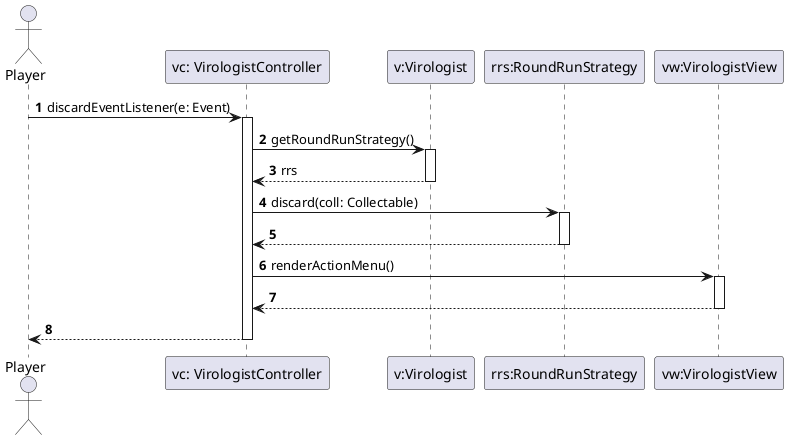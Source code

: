 @startuml
'https://plantuml.com/sequence-diagram

autonumber

Actor Player
Player->"vc: VirologistController"++: discardEventListener(e: Event)
"vc: VirologistController"->"v:Virologist"++: getRoundRunStrategy()

"v:Virologist"-->"vc: VirologistController"--: rrs
"vc: VirologistController"->"rrs:RoundRunStrategy"++: discard(coll: Collectable)
"rrs:RoundRunStrategy"-->"vc: VirologistController"--

"vc: VirologistController"->"vw:VirologistView"++: renderActionMenu()

"vw:VirologistView"-->"vc: VirologistController"--
"vc: VirologistController"-->Player--
@enduml